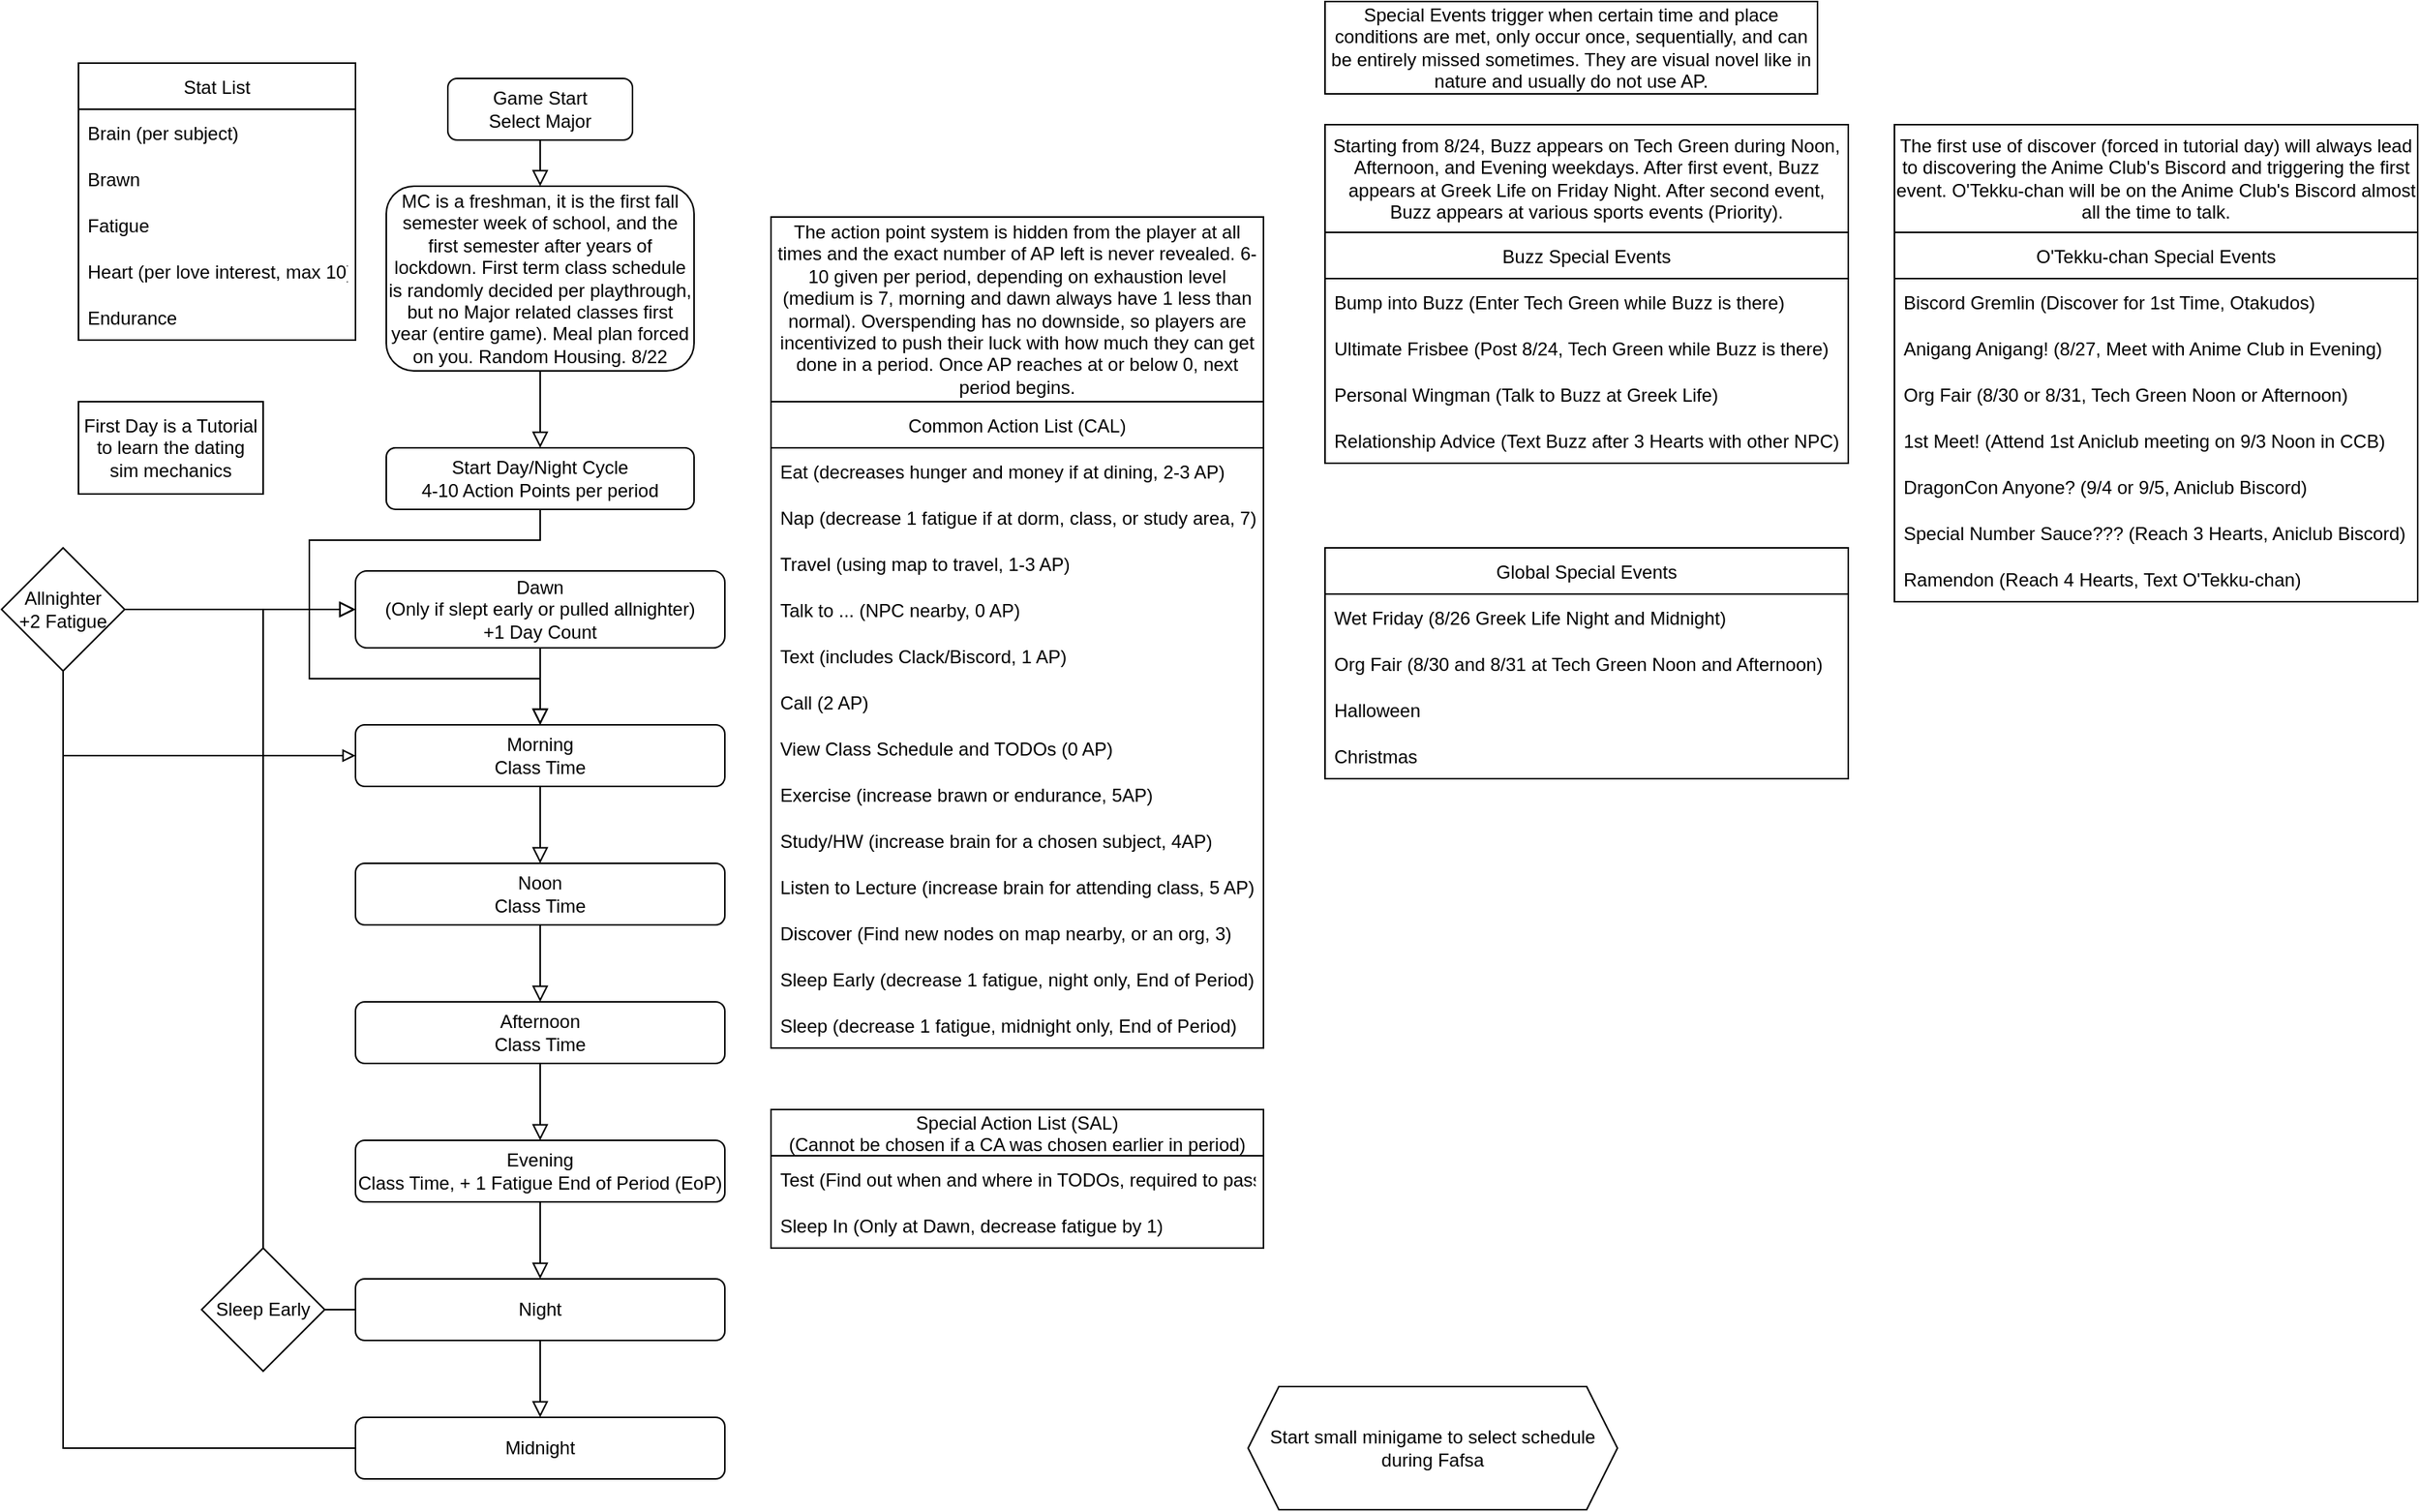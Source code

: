 <mxfile version="20.2.7" type="device"><diagram id="C5RBs43oDa-KdzZeNtuy" name="Page-1"><mxGraphModel dx="782" dy="475" grid="1" gridSize="10" guides="1" tooltips="1" connect="1" arrows="1" fold="1" page="1" pageScale="1" pageWidth="827" pageHeight="1169" math="0" shadow="0"><root><mxCell id="WIyWlLk6GJQsqaUBKTNV-0"/><mxCell id="WIyWlLk6GJQsqaUBKTNV-1" parent="WIyWlLk6GJQsqaUBKTNV-0"/><mxCell id="WIyWlLk6GJQsqaUBKTNV-3" value="Game Start&lt;br&gt;Select Major" style="rounded=1;whiteSpace=wrap;html=1;fontSize=12;glass=0;strokeWidth=1;shadow=0;" parent="WIyWlLk6GJQsqaUBKTNV-1" vertex="1"><mxGeometry x="290" y="110" width="120" height="40" as="geometry"/></mxCell><mxCell id="WIyWlLk6GJQsqaUBKTNV-7" value="MC is a freshman, it is the first fall semester week of school, and the first semester after years of lockdown. First term class schedule is randomly decided per playthrough, but no Major related classes first year (entire game). Meal plan forced on you. Random Housing. 8/22" style="rounded=1;whiteSpace=wrap;html=1;fontSize=12;glass=0;strokeWidth=1;shadow=0;" parent="WIyWlLk6GJQsqaUBKTNV-1" vertex="1"><mxGeometry x="250" y="180" width="200" height="120" as="geometry"/></mxCell><mxCell id="g1_C1V0Xu9_uHUz2aOTE-0" value="" style="rounded=0;html=1;jettySize=auto;orthogonalLoop=1;fontSize=11;endArrow=block;endFill=0;endSize=8;strokeWidth=1;shadow=0;labelBackgroundColor=none;edgeStyle=orthogonalEdgeStyle;entryX=0.5;entryY=0;entryDx=0;entryDy=0;exitX=0.5;exitY=1;exitDx=0;exitDy=0;" parent="WIyWlLk6GJQsqaUBKTNV-1" source="WIyWlLk6GJQsqaUBKTNV-7" target="g1_C1V0Xu9_uHUz2aOTE-1" edge="1"><mxGeometry relative="1" as="geometry"><mxPoint x="350" y="290" as="sourcePoint"/><mxPoint x="350" y="340" as="targetPoint"/></mxGeometry></mxCell><mxCell id="g1_C1V0Xu9_uHUz2aOTE-1" value="Start Day/Night Cycle&lt;br&gt;4-10 Action Points per period" style="rounded=1;whiteSpace=wrap;html=1;fontSize=12;glass=0;strokeWidth=1;shadow=0;" parent="WIyWlLk6GJQsqaUBKTNV-1" vertex="1"><mxGeometry x="250" y="350" width="200" height="40" as="geometry"/></mxCell><mxCell id="g1_C1V0Xu9_uHUz2aOTE-4" style="edgeStyle=orthogonalEdgeStyle;rounded=0;orthogonalLoop=1;jettySize=auto;html=1;exitX=0.5;exitY=1;exitDx=0;exitDy=0;entryX=0.5;entryY=0;entryDx=0;entryDy=0;endArrow=block;endFill=0;endSize=8;" parent="WIyWlLk6GJQsqaUBKTNV-1" source="WIyWlLk6GJQsqaUBKTNV-3" target="WIyWlLk6GJQsqaUBKTNV-7" edge="1"><mxGeometry relative="1" as="geometry"><mxPoint x="350" y="160" as="sourcePoint"/></mxGeometry></mxCell><mxCell id="g1_C1V0Xu9_uHUz2aOTE-7" value="Start small minigame to select schedule during Fafsa" style="shape=hexagon;perimeter=hexagonPerimeter2;whiteSpace=wrap;html=1;fixedSize=1;" parent="WIyWlLk6GJQsqaUBKTNV-1" vertex="1"><mxGeometry x="810" y="960" width="240" height="80" as="geometry"/></mxCell><mxCell id="g1_C1V0Xu9_uHUz2aOTE-8" value="" style="rounded=0;html=1;jettySize=auto;orthogonalLoop=1;fontSize=11;endArrow=block;endFill=0;endSize=8;strokeWidth=1;shadow=0;labelBackgroundColor=none;edgeStyle=orthogonalEdgeStyle;entryX=0.5;entryY=0;entryDx=0;entryDy=0;exitX=0.5;exitY=1;exitDx=0;exitDy=0;" parent="WIyWlLk6GJQsqaUBKTNV-1" source="g1_C1V0Xu9_uHUz2aOTE-1" target="g1_C1V0Xu9_uHUz2aOTE-11" edge="1"><mxGeometry relative="1" as="geometry"><mxPoint x="480" y="400" as="sourcePoint"/><mxPoint x="350" y="430" as="targetPoint"/><Array as="points"><mxPoint x="350" y="410"/><mxPoint x="200" y="410"/><mxPoint x="200" y="500"/><mxPoint x="350" y="500"/></Array></mxGeometry></mxCell><mxCell id="g1_C1V0Xu9_uHUz2aOTE-9" value="Dawn&lt;br&gt;(Only if slept early or pulled allnighter)&lt;br&gt;+1 Day Count" style="rounded=1;whiteSpace=wrap;html=1;fontSize=12;glass=0;strokeWidth=1;shadow=0;" parent="WIyWlLk6GJQsqaUBKTNV-1" vertex="1"><mxGeometry x="230" y="430" width="240" height="50" as="geometry"/></mxCell><mxCell id="g1_C1V0Xu9_uHUz2aOTE-10" value="" style="rounded=0;html=1;jettySize=auto;orthogonalLoop=1;fontSize=11;endArrow=block;endFill=0;endSize=8;strokeWidth=1;shadow=0;labelBackgroundColor=none;edgeStyle=orthogonalEdgeStyle;entryX=0.5;entryY=0;entryDx=0;entryDy=0;exitX=0.5;exitY=1;exitDx=0;exitDy=0;" parent="WIyWlLk6GJQsqaUBKTNV-1" source="g1_C1V0Xu9_uHUz2aOTE-9" target="g1_C1V0Xu9_uHUz2aOTE-11" edge="1"><mxGeometry relative="1" as="geometry"><mxPoint x="450" y="500" as="sourcePoint"/><mxPoint x="350" y="520" as="targetPoint"/></mxGeometry></mxCell><mxCell id="g1_C1V0Xu9_uHUz2aOTE-32" style="edgeStyle=orthogonalEdgeStyle;rounded=0;orthogonalLoop=1;jettySize=auto;html=1;endArrow=none;endFill=0;endSize=8;startArrow=block;startFill=0;" parent="WIyWlLk6GJQsqaUBKTNV-1" source="g1_C1V0Xu9_uHUz2aOTE-11" edge="1"><mxGeometry relative="1" as="geometry"><mxPoint x="40" y="550" as="targetPoint"/></mxGeometry></mxCell><mxCell id="g1_C1V0Xu9_uHUz2aOTE-11" value="Morning&lt;br&gt;Class Time" style="rounded=1;whiteSpace=wrap;html=1;fontSize=12;glass=0;strokeWidth=1;shadow=0;" parent="WIyWlLk6GJQsqaUBKTNV-1" vertex="1"><mxGeometry x="230" y="530" width="240" height="40" as="geometry"/></mxCell><mxCell id="g1_C1V0Xu9_uHUz2aOTE-13" value="" style="rounded=0;html=1;jettySize=auto;orthogonalLoop=1;fontSize=11;endArrow=block;endFill=0;endSize=8;strokeWidth=1;shadow=0;labelBackgroundColor=none;edgeStyle=orthogonalEdgeStyle;entryX=0.5;entryY=0;entryDx=0;entryDy=0;exitX=0.5;exitY=1;exitDx=0;exitDy=0;" parent="WIyWlLk6GJQsqaUBKTNV-1" source="g1_C1V0Xu9_uHUz2aOTE-11" target="g1_C1V0Xu9_uHUz2aOTE-14" edge="1"><mxGeometry relative="1" as="geometry"><mxPoint x="390" y="590" as="sourcePoint"/><mxPoint x="350" y="610" as="targetPoint"/></mxGeometry></mxCell><mxCell id="g1_C1V0Xu9_uHUz2aOTE-14" value="Noon&lt;br&gt;Class Time" style="rounded=1;whiteSpace=wrap;html=1;fontSize=12;glass=0;strokeWidth=1;shadow=0;" parent="WIyWlLk6GJQsqaUBKTNV-1" vertex="1"><mxGeometry x="230" y="620" width="240" height="40" as="geometry"/></mxCell><mxCell id="g1_C1V0Xu9_uHUz2aOTE-15" value="" style="rounded=0;html=1;jettySize=auto;orthogonalLoop=1;fontSize=11;endArrow=block;endFill=0;endSize=8;strokeWidth=1;shadow=0;labelBackgroundColor=none;edgeStyle=orthogonalEdgeStyle;entryX=0.5;entryY=0;entryDx=0;entryDy=0;exitX=0.5;exitY=1;exitDx=0;exitDy=0;" parent="WIyWlLk6GJQsqaUBKTNV-1" source="g1_C1V0Xu9_uHUz2aOTE-14" target="g1_C1V0Xu9_uHUz2aOTE-16" edge="1"><mxGeometry relative="1" as="geometry"><mxPoint x="380" y="670" as="sourcePoint"/><mxPoint x="350" y="700" as="targetPoint"/></mxGeometry></mxCell><mxCell id="g1_C1V0Xu9_uHUz2aOTE-16" value="Afternoon&lt;br&gt;Class Time" style="rounded=1;whiteSpace=wrap;html=1;fontSize=12;glass=0;strokeWidth=1;shadow=0;" parent="WIyWlLk6GJQsqaUBKTNV-1" vertex="1"><mxGeometry x="230" y="710" width="240" height="40" as="geometry"/></mxCell><mxCell id="g1_C1V0Xu9_uHUz2aOTE-18" value="" style="rounded=0;html=1;jettySize=auto;orthogonalLoop=1;fontSize=11;endArrow=block;endFill=0;endSize=8;strokeWidth=1;shadow=0;labelBackgroundColor=none;edgeStyle=orthogonalEdgeStyle;entryX=0.5;entryY=0;entryDx=0;entryDy=0;exitX=0.5;exitY=1;exitDx=0;exitDy=0;" parent="WIyWlLk6GJQsqaUBKTNV-1" source="g1_C1V0Xu9_uHUz2aOTE-16" target="g1_C1V0Xu9_uHUz2aOTE-19" edge="1"><mxGeometry relative="1" as="geometry"><mxPoint x="400" y="760" as="sourcePoint"/><mxPoint x="350" y="790" as="targetPoint"/></mxGeometry></mxCell><mxCell id="g1_C1V0Xu9_uHUz2aOTE-19" value="Evening&lt;br&gt;Class Time, + 1 Fatigue End of Period (EoP)" style="rounded=1;whiteSpace=wrap;html=1;fontSize=12;glass=0;strokeWidth=1;shadow=0;" parent="WIyWlLk6GJQsqaUBKTNV-1" vertex="1"><mxGeometry x="230" y="800" width="240" height="40" as="geometry"/></mxCell><mxCell id="g1_C1V0Xu9_uHUz2aOTE-20" value="" style="rounded=0;html=1;jettySize=auto;orthogonalLoop=1;fontSize=11;endArrow=block;endFill=0;endSize=8;strokeWidth=1;shadow=0;labelBackgroundColor=none;edgeStyle=orthogonalEdgeStyle;entryX=0.5;entryY=0;entryDx=0;entryDy=0;exitX=0.5;exitY=1;exitDx=0;exitDy=0;" parent="WIyWlLk6GJQsqaUBKTNV-1" source="g1_C1V0Xu9_uHUz2aOTE-19" target="g1_C1V0Xu9_uHUz2aOTE-21" edge="1"><mxGeometry relative="1" as="geometry"><mxPoint x="420" y="860" as="sourcePoint"/><mxPoint x="350" y="880" as="targetPoint"/></mxGeometry></mxCell><mxCell id="g1_C1V0Xu9_uHUz2aOTE-25" style="edgeStyle=orthogonalEdgeStyle;rounded=0;orthogonalLoop=1;jettySize=auto;html=1;endArrow=block;endFill=0;endSize=8;startArrow=none;exitX=0.5;exitY=0;exitDx=0;exitDy=0;entryX=0;entryY=0.5;entryDx=0;entryDy=0;" parent="WIyWlLk6GJQsqaUBKTNV-1" source="g1_C1V0Xu9_uHUz2aOTE-27" target="g1_C1V0Xu9_uHUz2aOTE-9" edge="1"><mxGeometry relative="1" as="geometry"><mxPoint x="190" y="470" as="targetPoint"/><Array as="points"><mxPoint x="170" y="455"/></Array></mxGeometry></mxCell><mxCell id="g1_C1V0Xu9_uHUz2aOTE-21" value="Night" style="rounded=1;whiteSpace=wrap;html=1;fontSize=12;glass=0;strokeWidth=1;shadow=0;" parent="WIyWlLk6GJQsqaUBKTNV-1" vertex="1"><mxGeometry x="230" y="890" width="240" height="40" as="geometry"/></mxCell><mxCell id="g1_C1V0Xu9_uHUz2aOTE-22" value="" style="rounded=0;html=1;jettySize=auto;orthogonalLoop=1;fontSize=11;endArrow=block;endFill=0;endSize=8;strokeWidth=1;shadow=0;labelBackgroundColor=none;edgeStyle=orthogonalEdgeStyle;entryX=0.5;entryY=0;entryDx=0;entryDy=0;exitX=0.5;exitY=1;exitDx=0;exitDy=0;" parent="WIyWlLk6GJQsqaUBKTNV-1" source="g1_C1V0Xu9_uHUz2aOTE-21" target="g1_C1V0Xu9_uHUz2aOTE-23" edge="1"><mxGeometry relative="1" as="geometry"><mxPoint x="350" y="940" as="sourcePoint"/><mxPoint x="350" y="980" as="targetPoint"/></mxGeometry></mxCell><mxCell id="g1_C1V0Xu9_uHUz2aOTE-24" style="edgeStyle=orthogonalEdgeStyle;rounded=0;orthogonalLoop=1;jettySize=auto;html=1;endArrow=block;endFill=0;endSize=8;startArrow=none;exitX=1;exitY=0.5;exitDx=0;exitDy=0;" parent="WIyWlLk6GJQsqaUBKTNV-1" source="g1_C1V0Xu9_uHUz2aOTE-26" target="g1_C1V0Xu9_uHUz2aOTE-9" edge="1"><mxGeometry relative="1" as="geometry"><mxPoint x="160" y="455" as="targetPoint"/><Array as="points"><mxPoint x="110" y="455"/><mxPoint x="110" y="455"/></Array></mxGeometry></mxCell><mxCell id="g1_C1V0Xu9_uHUz2aOTE-23" value="Midnight" style="rounded=1;whiteSpace=wrap;html=1;fontSize=12;glass=0;strokeWidth=1;shadow=0;" parent="WIyWlLk6GJQsqaUBKTNV-1" vertex="1"><mxGeometry x="230" y="980" width="240" height="40" as="geometry"/></mxCell><mxCell id="g1_C1V0Xu9_uHUz2aOTE-26" value="Allnighter&lt;br&gt;+2 Fatigue" style="rhombus;whiteSpace=wrap;html=1;" parent="WIyWlLk6GJQsqaUBKTNV-1" vertex="1"><mxGeometry y="415" width="80" height="80" as="geometry"/></mxCell><mxCell id="g1_C1V0Xu9_uHUz2aOTE-29" value="" style="edgeStyle=orthogonalEdgeStyle;rounded=0;orthogonalLoop=1;jettySize=auto;html=1;endArrow=none;endFill=0;endSize=8;entryX=0.5;entryY=1;entryDx=0;entryDy=0;" parent="WIyWlLk6GJQsqaUBKTNV-1" source="g1_C1V0Xu9_uHUz2aOTE-23" target="g1_C1V0Xu9_uHUz2aOTE-26" edge="1"><mxGeometry relative="1" as="geometry"><mxPoint x="10" y="650" as="targetPoint"/><mxPoint x="230" y="1000" as="sourcePoint"/><Array as="points"><mxPoint x="40" y="1000"/></Array></mxGeometry></mxCell><mxCell id="g1_C1V0Xu9_uHUz2aOTE-31" style="edgeStyle=orthogonalEdgeStyle;rounded=0;orthogonalLoop=1;jettySize=auto;html=1;exitX=1;exitY=0.5;exitDx=0;exitDy=0;entryX=0;entryY=0.5;entryDx=0;entryDy=0;endArrow=none;endFill=0;endSize=8;" parent="WIyWlLk6GJQsqaUBKTNV-1" source="g1_C1V0Xu9_uHUz2aOTE-27" target="g1_C1V0Xu9_uHUz2aOTE-21" edge="1"><mxGeometry relative="1" as="geometry"/></mxCell><mxCell id="g1_C1V0Xu9_uHUz2aOTE-27" value="Sleep Early" style="rhombus;whiteSpace=wrap;html=1;" parent="WIyWlLk6GJQsqaUBKTNV-1" vertex="1"><mxGeometry x="130" y="870" width="80" height="80" as="geometry"/></mxCell><mxCell id="8LrqIpoKxctrqNu8dcEE-2" value="Common Action List (CAL)" style="swimlane;fontStyle=0;childLayout=stackLayout;horizontal=1;startSize=30;horizontalStack=0;resizeParent=1;resizeParentMax=0;resizeLast=0;collapsible=1;marginBottom=0;" vertex="1" parent="WIyWlLk6GJQsqaUBKTNV-1"><mxGeometry x="500" y="320" width="320" height="420" as="geometry"/></mxCell><mxCell id="8LrqIpoKxctrqNu8dcEE-3" value="Eat (decreases hunger and money if at dining, 2-3 AP)" style="text;strokeColor=none;fillColor=none;align=left;verticalAlign=middle;spacingLeft=4;spacingRight=4;overflow=hidden;points=[[0,0.5],[1,0.5]];portConstraint=eastwest;rotatable=0;" vertex="1" parent="8LrqIpoKxctrqNu8dcEE-2"><mxGeometry y="30" width="320" height="30" as="geometry"/></mxCell><mxCell id="8LrqIpoKxctrqNu8dcEE-4" value="Nap (decrease 1 fatigue if at dorm, class, or study area, 7)" style="text;strokeColor=none;fillColor=none;align=left;verticalAlign=middle;spacingLeft=4;spacingRight=4;overflow=hidden;points=[[0,0.5],[1,0.5]];portConstraint=eastwest;rotatable=0;" vertex="1" parent="8LrqIpoKxctrqNu8dcEE-2"><mxGeometry y="60" width="320" height="30" as="geometry"/></mxCell><mxCell id="8LrqIpoKxctrqNu8dcEE-5" value="Travel (using map to travel, 1-3 AP)" style="text;strokeColor=none;fillColor=none;align=left;verticalAlign=middle;spacingLeft=4;spacingRight=4;overflow=hidden;points=[[0,0.5],[1,0.5]];portConstraint=eastwest;rotatable=0;" vertex="1" parent="8LrqIpoKxctrqNu8dcEE-2"><mxGeometry y="90" width="320" height="30" as="geometry"/></mxCell><mxCell id="8LrqIpoKxctrqNu8dcEE-104" value="Talk to ... (NPC nearby, 0 AP)" style="text;strokeColor=none;fillColor=none;align=left;verticalAlign=middle;spacingLeft=4;spacingRight=4;overflow=hidden;points=[[0,0.5],[1,0.5]];portConstraint=eastwest;rotatable=0;" vertex="1" parent="8LrqIpoKxctrqNu8dcEE-2"><mxGeometry y="120" width="320" height="30" as="geometry"/></mxCell><mxCell id="8LrqIpoKxctrqNu8dcEE-7" value="Text (includes Clack/Biscord, 1 AP)" style="text;strokeColor=none;fillColor=none;align=left;verticalAlign=middle;spacingLeft=4;spacingRight=4;overflow=hidden;points=[[0,0.5],[1,0.5]];portConstraint=eastwest;rotatable=0;" vertex="1" parent="8LrqIpoKxctrqNu8dcEE-2"><mxGeometry y="150" width="320" height="30" as="geometry"/></mxCell><mxCell id="8LrqIpoKxctrqNu8dcEE-8" value="Call (2 AP)" style="text;strokeColor=none;fillColor=none;align=left;verticalAlign=middle;spacingLeft=4;spacingRight=4;overflow=hidden;points=[[0,0.5],[1,0.5]];portConstraint=eastwest;rotatable=0;" vertex="1" parent="8LrqIpoKxctrqNu8dcEE-2"><mxGeometry y="180" width="320" height="30" as="geometry"/></mxCell><mxCell id="8LrqIpoKxctrqNu8dcEE-11" value="View Class Schedule and TODOs (0 AP)" style="text;strokeColor=none;fillColor=none;align=left;verticalAlign=middle;spacingLeft=4;spacingRight=4;overflow=hidden;points=[[0,0.5],[1,0.5]];portConstraint=eastwest;rotatable=0;" vertex="1" parent="8LrqIpoKxctrqNu8dcEE-2"><mxGeometry y="210" width="320" height="30" as="geometry"/></mxCell><mxCell id="8LrqIpoKxctrqNu8dcEE-6" value="Exercise (increase brawn or endurance, 5AP)" style="text;strokeColor=none;fillColor=none;align=left;verticalAlign=middle;spacingLeft=4;spacingRight=4;overflow=hidden;points=[[0,0.5],[1,0.5]];portConstraint=eastwest;rotatable=0;" vertex="1" parent="8LrqIpoKxctrqNu8dcEE-2"><mxGeometry y="240" width="320" height="30" as="geometry"/></mxCell><mxCell id="8LrqIpoKxctrqNu8dcEE-10" value="Study/HW (increase brain for a chosen subject, 4AP)" style="text;strokeColor=none;fillColor=none;align=left;verticalAlign=middle;spacingLeft=4;spacingRight=4;overflow=hidden;points=[[0,0.5],[1,0.5]];portConstraint=eastwest;rotatable=0;" vertex="1" parent="8LrqIpoKxctrqNu8dcEE-2"><mxGeometry y="270" width="320" height="30" as="geometry"/></mxCell><mxCell id="8LrqIpoKxctrqNu8dcEE-12" value="Listen to Lecture (increase brain for attending class, 5 AP)" style="text;strokeColor=none;fillColor=none;align=left;verticalAlign=middle;spacingLeft=4;spacingRight=4;overflow=hidden;points=[[0,0.5],[1,0.5]];portConstraint=eastwest;rotatable=0;" vertex="1" parent="8LrqIpoKxctrqNu8dcEE-2"><mxGeometry y="300" width="320" height="30" as="geometry"/></mxCell><mxCell id="8LrqIpoKxctrqNu8dcEE-102" value="Discover (Find new nodes on map nearby, or an org, 3)" style="text;strokeColor=none;fillColor=none;align=left;verticalAlign=middle;spacingLeft=4;spacingRight=4;overflow=hidden;points=[[0,0.5],[1,0.5]];portConstraint=eastwest;rotatable=0;" vertex="1" parent="8LrqIpoKxctrqNu8dcEE-2"><mxGeometry y="330" width="320" height="30" as="geometry"/></mxCell><mxCell id="8LrqIpoKxctrqNu8dcEE-14" value="Sleep Early (decrease 1 fatigue, night only, End of Period)" style="text;strokeColor=none;fillColor=none;align=left;verticalAlign=middle;spacingLeft=4;spacingRight=4;overflow=hidden;points=[[0,0.5],[1,0.5]];portConstraint=eastwest;rotatable=0;" vertex="1" parent="8LrqIpoKxctrqNu8dcEE-2"><mxGeometry y="360" width="320" height="30" as="geometry"/></mxCell><mxCell id="8LrqIpoKxctrqNu8dcEE-13" value="Sleep (decrease 1 fatigue, midnight only, End of Period)" style="text;strokeColor=none;fillColor=none;align=left;verticalAlign=middle;spacingLeft=4;spacingRight=4;overflow=hidden;points=[[0,0.5],[1,0.5]];portConstraint=eastwest;rotatable=0;" vertex="1" parent="8LrqIpoKxctrqNu8dcEE-2"><mxGeometry y="390" width="320" height="30" as="geometry"/></mxCell><mxCell id="8LrqIpoKxctrqNu8dcEE-9" value="The action point system is hidden from the player at all times and the exact number of AP left is never revealed. 6-10 given per period, depending on exhaustion level (medium is 7, morning and dawn always have 1 less than normal). Overspending has no downside, so players are incentivized to push their luck with how much they can get done in a period. Once AP reaches at or below 0, next period begins." style="rounded=0;whiteSpace=wrap;html=1;align=center;" vertex="1" parent="WIyWlLk6GJQsqaUBKTNV-1"><mxGeometry x="500" y="200" width="320" height="120" as="geometry"/></mxCell><mxCell id="8LrqIpoKxctrqNu8dcEE-15" value="Special Action List (SAL)&#10;(Cannot be chosen if a CA was chosen earlier in period)" style="swimlane;fontStyle=0;childLayout=stackLayout;horizontal=1;startSize=30;horizontalStack=0;resizeParent=1;resizeParentMax=0;resizeLast=0;collapsible=1;marginBottom=0;" vertex="1" parent="WIyWlLk6GJQsqaUBKTNV-1"><mxGeometry x="500" y="780" width="320" height="90" as="geometry"/></mxCell><mxCell id="8LrqIpoKxctrqNu8dcEE-16" value="Test (Find out when and where in TODOs, required to pass)" style="text;strokeColor=none;fillColor=none;align=left;verticalAlign=middle;spacingLeft=4;spacingRight=4;overflow=hidden;points=[[0,0.5],[1,0.5]];portConstraint=eastwest;rotatable=0;" vertex="1" parent="8LrqIpoKxctrqNu8dcEE-15"><mxGeometry y="30" width="320" height="30" as="geometry"/></mxCell><mxCell id="8LrqIpoKxctrqNu8dcEE-17" value="Sleep In (Only at Dawn, decrease fatigue by 1)" style="text;strokeColor=none;fillColor=none;align=left;verticalAlign=middle;spacingLeft=4;spacingRight=4;overflow=hidden;points=[[0,0.5],[1,0.5]];portConstraint=eastwest;rotatable=0;" vertex="1" parent="8LrqIpoKxctrqNu8dcEE-15"><mxGeometry y="60" width="320" height="30" as="geometry"/></mxCell><mxCell id="8LrqIpoKxctrqNu8dcEE-28" value="Stat List" style="swimlane;fontStyle=0;childLayout=stackLayout;horizontal=1;startSize=30;horizontalStack=0;resizeParent=1;resizeParentMax=0;resizeLast=0;collapsible=1;marginBottom=0;" vertex="1" parent="WIyWlLk6GJQsqaUBKTNV-1"><mxGeometry x="50" y="100" width="180" height="180" as="geometry"/></mxCell><mxCell id="8LrqIpoKxctrqNu8dcEE-29" value="Brain (per subject)" style="text;strokeColor=none;fillColor=none;align=left;verticalAlign=middle;spacingLeft=4;spacingRight=4;overflow=hidden;points=[[0,0.5],[1,0.5]];portConstraint=eastwest;rotatable=0;" vertex="1" parent="8LrqIpoKxctrqNu8dcEE-28"><mxGeometry y="30" width="180" height="30" as="geometry"/></mxCell><mxCell id="8LrqIpoKxctrqNu8dcEE-30" value="Brawn" style="text;strokeColor=none;fillColor=none;align=left;verticalAlign=middle;spacingLeft=4;spacingRight=4;overflow=hidden;points=[[0,0.5],[1,0.5]];portConstraint=eastwest;rotatable=0;" vertex="1" parent="8LrqIpoKxctrqNu8dcEE-28"><mxGeometry y="60" width="180" height="30" as="geometry"/></mxCell><mxCell id="8LrqIpoKxctrqNu8dcEE-31" value="Fatigue" style="text;strokeColor=none;fillColor=none;align=left;verticalAlign=middle;spacingLeft=4;spacingRight=4;overflow=hidden;points=[[0,0.5],[1,0.5]];portConstraint=eastwest;rotatable=0;" vertex="1" parent="8LrqIpoKxctrqNu8dcEE-28"><mxGeometry y="90" width="180" height="30" as="geometry"/></mxCell><mxCell id="8LrqIpoKxctrqNu8dcEE-32" value="Heart (per love interest, max 10)" style="text;strokeColor=none;fillColor=none;align=left;verticalAlign=middle;spacingLeft=4;spacingRight=4;overflow=hidden;points=[[0,0.5],[1,0.5]];portConstraint=eastwest;rotatable=0;" vertex="1" parent="8LrqIpoKxctrqNu8dcEE-28"><mxGeometry y="120" width="180" height="30" as="geometry"/></mxCell><mxCell id="8LrqIpoKxctrqNu8dcEE-103" value="Endurance" style="text;strokeColor=none;fillColor=none;align=left;verticalAlign=middle;spacingLeft=4;spacingRight=4;overflow=hidden;points=[[0,0.5],[1,0.5]];portConstraint=eastwest;rotatable=0;" vertex="1" parent="8LrqIpoKxctrqNu8dcEE-28"><mxGeometry y="150" width="180" height="30" as="geometry"/></mxCell><mxCell id="8LrqIpoKxctrqNu8dcEE-101" value="First Day is a Tutorial to learn the dating sim mechanics" style="rounded=0;whiteSpace=wrap;html=1;" vertex="1" parent="WIyWlLk6GJQsqaUBKTNV-1"><mxGeometry x="50" y="320" width="120" height="60" as="geometry"/></mxCell><mxCell id="8LrqIpoKxctrqNu8dcEE-105" value="Starting from 8/24, Buzz appears on Tech Green during Noon, Afternoon, and Evening weekdays. After first event, Buzz appears at Greek Life on Friday Night. After second event, Buzz appears at various sports events (Priority)." style="rounded=0;whiteSpace=wrap;html=1;align=center;" vertex="1" parent="WIyWlLk6GJQsqaUBKTNV-1"><mxGeometry x="860" y="140" width="340" height="70" as="geometry"/></mxCell><mxCell id="8LrqIpoKxctrqNu8dcEE-106" value="Special Events trigger when certain time and place conditions are met, only occur once, sequentially, and can be entirely missed sometimes. They are visual novel like in nature and usually do not use AP." style="rounded=0;whiteSpace=wrap;html=1;" vertex="1" parent="WIyWlLk6GJQsqaUBKTNV-1"><mxGeometry x="860" y="60" width="320" height="60" as="geometry"/></mxCell><mxCell id="8LrqIpoKxctrqNu8dcEE-107" value="Buzz Special Events" style="swimlane;fontStyle=0;childLayout=stackLayout;horizontal=1;startSize=30;horizontalStack=0;resizeParent=1;resizeParentMax=0;resizeLast=0;collapsible=1;marginBottom=0;" vertex="1" parent="WIyWlLk6GJQsqaUBKTNV-1"><mxGeometry x="860" y="210" width="340" height="150" as="geometry"/></mxCell><mxCell id="8LrqIpoKxctrqNu8dcEE-108" value="Bump into Buzz (Enter Tech Green while Buzz is there)" style="text;strokeColor=none;fillColor=none;align=left;verticalAlign=middle;spacingLeft=4;spacingRight=4;overflow=hidden;points=[[0,0.5],[1,0.5]];portConstraint=eastwest;rotatable=0;" vertex="1" parent="8LrqIpoKxctrqNu8dcEE-107"><mxGeometry y="30" width="340" height="30" as="geometry"/></mxCell><mxCell id="8LrqIpoKxctrqNu8dcEE-111" value="Ultimate Frisbee (Post 8/24, Tech Green while Buzz is there)" style="text;strokeColor=none;fillColor=none;align=left;verticalAlign=middle;spacingLeft=4;spacingRight=4;overflow=hidden;points=[[0,0.5],[1,0.5]];portConstraint=eastwest;rotatable=0;" vertex="1" parent="8LrqIpoKxctrqNu8dcEE-107"><mxGeometry y="60" width="340" height="30" as="geometry"/></mxCell><mxCell id="8LrqIpoKxctrqNu8dcEE-113" value="Personal Wingman (Talk to Buzz at Greek Life)" style="text;strokeColor=none;fillColor=none;align=left;verticalAlign=middle;spacingLeft=4;spacingRight=4;overflow=hidden;points=[[0,0.5],[1,0.5]];portConstraint=eastwest;rotatable=0;" vertex="1" parent="8LrqIpoKxctrqNu8dcEE-107"><mxGeometry y="90" width="340" height="30" as="geometry"/></mxCell><mxCell id="8LrqIpoKxctrqNu8dcEE-112" value="Relationship Advice (Text Buzz after 3 Hearts with other NPC)" style="text;strokeColor=none;fillColor=none;align=left;verticalAlign=middle;spacingLeft=4;spacingRight=4;overflow=hidden;points=[[0,0.5],[1,0.5]];portConstraint=eastwest;rotatable=0;" vertex="1" parent="8LrqIpoKxctrqNu8dcEE-107"><mxGeometry y="120" width="340" height="30" as="geometry"/></mxCell><mxCell id="8LrqIpoKxctrqNu8dcEE-114" value="The first use of discover (forced in tutorial day) will always lead to discovering the Anime Club's Biscord and triggering the first event. O'Tekku-chan will be on the Anime Club's Biscord almost all the time to talk." style="rounded=0;whiteSpace=wrap;html=1;align=center;" vertex="1" parent="WIyWlLk6GJQsqaUBKTNV-1"><mxGeometry x="1230" y="140" width="340" height="70" as="geometry"/></mxCell><mxCell id="8LrqIpoKxctrqNu8dcEE-115" value="O'Tekku-chan Special Events" style="swimlane;fontStyle=0;childLayout=stackLayout;horizontal=1;startSize=30;horizontalStack=0;resizeParent=1;resizeParentMax=0;resizeLast=0;collapsible=1;marginBottom=0;" vertex="1" parent="WIyWlLk6GJQsqaUBKTNV-1"><mxGeometry x="1230" y="210" width="340" height="240" as="geometry"/></mxCell><mxCell id="8LrqIpoKxctrqNu8dcEE-116" value="Biscord Gremlin (Discover for 1st Time, Otakudos)" style="text;strokeColor=none;fillColor=none;align=left;verticalAlign=middle;spacingLeft=4;spacingRight=4;overflow=hidden;points=[[0,0.5],[1,0.5]];portConstraint=eastwest;rotatable=0;" vertex="1" parent="8LrqIpoKxctrqNu8dcEE-115"><mxGeometry y="30" width="340" height="30" as="geometry"/></mxCell><mxCell id="8LrqIpoKxctrqNu8dcEE-117" value="Anigang Anigang! (8/27, Meet with Anime Club in Evening)" style="text;strokeColor=none;fillColor=none;align=left;verticalAlign=middle;spacingLeft=4;spacingRight=4;overflow=hidden;points=[[0,0.5],[1,0.5]];portConstraint=eastwest;rotatable=0;" vertex="1" parent="8LrqIpoKxctrqNu8dcEE-115"><mxGeometry y="60" width="340" height="30" as="geometry"/></mxCell><mxCell id="8LrqIpoKxctrqNu8dcEE-118" value="Org Fair (8/30 or 8/31, Tech Green Noon or Afternoon)" style="text;strokeColor=none;fillColor=none;align=left;verticalAlign=middle;spacingLeft=4;spacingRight=4;overflow=hidden;points=[[0,0.5],[1,0.5]];portConstraint=eastwest;rotatable=0;" vertex="1" parent="8LrqIpoKxctrqNu8dcEE-115"><mxGeometry y="90" width="340" height="30" as="geometry"/></mxCell><mxCell id="8LrqIpoKxctrqNu8dcEE-119" value="1st Meet! (Attend 1st Aniclub meeting on 9/3 Noon in CCB)" style="text;strokeColor=none;fillColor=none;align=left;verticalAlign=middle;spacingLeft=4;spacingRight=4;overflow=hidden;points=[[0,0.5],[1,0.5]];portConstraint=eastwest;rotatable=0;" vertex="1" parent="8LrqIpoKxctrqNu8dcEE-115"><mxGeometry y="120" width="340" height="30" as="geometry"/></mxCell><mxCell id="8LrqIpoKxctrqNu8dcEE-120" value="DragonCon Anyone? (9/4 or 9/5, Aniclub Biscord)" style="text;strokeColor=none;fillColor=none;align=left;verticalAlign=middle;spacingLeft=4;spacingRight=4;overflow=hidden;points=[[0,0.5],[1,0.5]];portConstraint=eastwest;rotatable=0;" vertex="1" parent="8LrqIpoKxctrqNu8dcEE-115"><mxGeometry y="150" width="340" height="30" as="geometry"/></mxCell><mxCell id="8LrqIpoKxctrqNu8dcEE-127" value="Special Number Sauce??? (Reach 3 Hearts, Aniclub Biscord)" style="text;strokeColor=none;fillColor=none;align=left;verticalAlign=middle;spacingLeft=4;spacingRight=4;overflow=hidden;points=[[0,0.5],[1,0.5]];portConstraint=eastwest;rotatable=0;" vertex="1" parent="8LrqIpoKxctrqNu8dcEE-115"><mxGeometry y="180" width="340" height="30" as="geometry"/></mxCell><mxCell id="8LrqIpoKxctrqNu8dcEE-128" value="Ramendon (Reach 4 Hearts, Text O'Tekku-chan)" style="text;strokeColor=none;fillColor=none;align=left;verticalAlign=middle;spacingLeft=4;spacingRight=4;overflow=hidden;points=[[0,0.5],[1,0.5]];portConstraint=eastwest;rotatable=0;" vertex="1" parent="8LrqIpoKxctrqNu8dcEE-115"><mxGeometry y="210" width="340" height="30" as="geometry"/></mxCell><mxCell id="8LrqIpoKxctrqNu8dcEE-121" value="Global Special Events" style="swimlane;fontStyle=0;childLayout=stackLayout;horizontal=1;startSize=30;horizontalStack=0;resizeParent=1;resizeParentMax=0;resizeLast=0;collapsible=1;marginBottom=0;" vertex="1" parent="WIyWlLk6GJQsqaUBKTNV-1"><mxGeometry x="860" y="415" width="340" height="150" as="geometry"/></mxCell><mxCell id="8LrqIpoKxctrqNu8dcEE-123" value="Wet Friday (8/26 Greek Life Night and Midnight)" style="text;strokeColor=none;fillColor=none;align=left;verticalAlign=middle;spacingLeft=4;spacingRight=4;overflow=hidden;points=[[0,0.5],[1,0.5]];portConstraint=eastwest;rotatable=0;" vertex="1" parent="8LrqIpoKxctrqNu8dcEE-121"><mxGeometry y="30" width="340" height="30" as="geometry"/></mxCell><mxCell id="8LrqIpoKxctrqNu8dcEE-122" value="Org Fair (8/30 and 8/31 at Tech Green Noon and Afternoon)" style="text;strokeColor=none;fillColor=none;align=left;verticalAlign=middle;spacingLeft=4;spacingRight=4;overflow=hidden;points=[[0,0.5],[1,0.5]];portConstraint=eastwest;rotatable=0;" vertex="1" parent="8LrqIpoKxctrqNu8dcEE-121"><mxGeometry y="60" width="340" height="30" as="geometry"/></mxCell><mxCell id="8LrqIpoKxctrqNu8dcEE-129" value="Halloween" style="text;strokeColor=none;fillColor=none;align=left;verticalAlign=middle;spacingLeft=4;spacingRight=4;overflow=hidden;points=[[0,0.5],[1,0.5]];portConstraint=eastwest;rotatable=0;" vertex="1" parent="8LrqIpoKxctrqNu8dcEE-121"><mxGeometry y="90" width="340" height="30" as="geometry"/></mxCell><mxCell id="8LrqIpoKxctrqNu8dcEE-130" value="Christmas" style="text;strokeColor=none;fillColor=none;align=left;verticalAlign=middle;spacingLeft=4;spacingRight=4;overflow=hidden;points=[[0,0.5],[1,0.5]];portConstraint=eastwest;rotatable=0;" vertex="1" parent="8LrqIpoKxctrqNu8dcEE-121"><mxGeometry y="120" width="340" height="30" as="geometry"/></mxCell></root></mxGraphModel></diagram></mxfile>